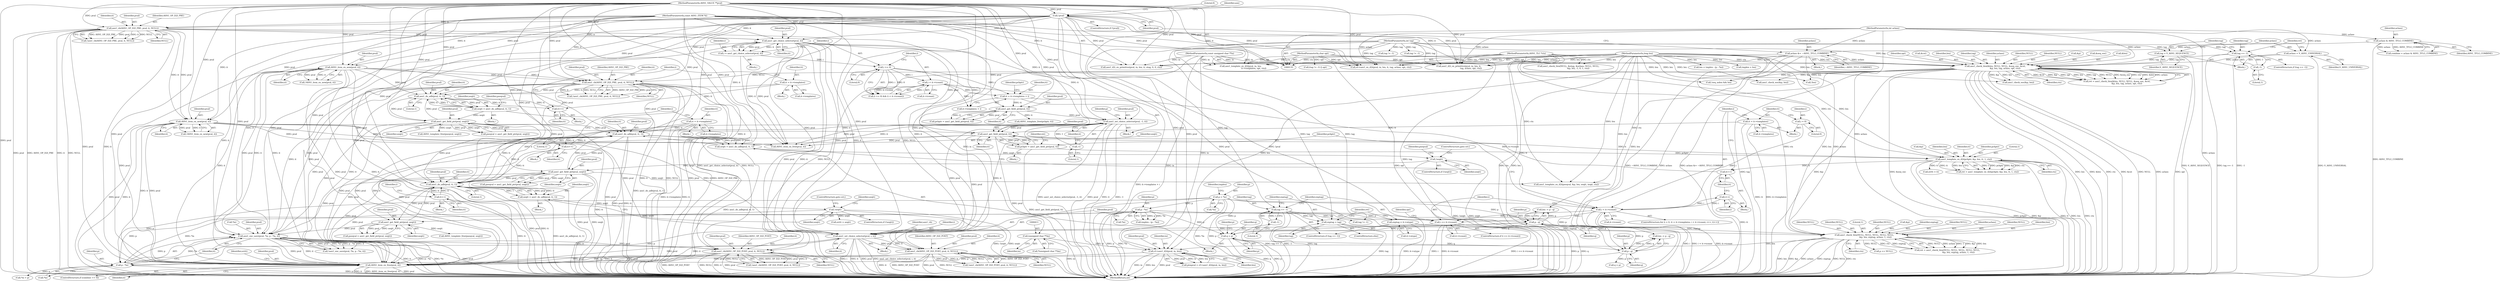 digraph "0_openssl_cc598f321fbac9c04da5766243ed55d55948637d@API" {
"1001019" [label="(Call,ASN1_item_ex_free(pval, it))"];
"1000441" [label="(Call,cf->asn1_d2i(pval, in, len))"];
"1000196" [label="(Call,!pval)"];
"1000136" [label="(MethodParameterIn,ASN1_VALUE **pval)"];
"1000410" [label="(Call,(unsigned char **)in)"];
"1000137" [label="(MethodParameterIn,const unsigned char **in)"];
"1000372" [label="(Call,asn1_check_tlen(NULL, NULL, NULL, NULL, NULL,\n                                  &p, len, exptag, aclass, 1, ctx))"];
"1000138" [label="(MethodParameterIn,long len)"];
"1000367" [label="(Call,exptag = tag)"];
"1000357" [label="(Call,tag == -1)"];
"1000140" [label="(MethodParameterIn,int tag)"];
"1000359" [label="(Call,-1)"];
"1000361" [label="(Call,exptag = it->utype)"];
"1000192" [label="(Call,aclass &= ~ASN1_TFLG_COMBINE)"];
"1000189" [label="(Call,aclass & ASN1_TFLG_COMBINE)"];
"1000141" [label="(MethodParameterIn,int aclass)"];
"1000143" [label="(MethodParameterIn,ASN1_TLC *ctx)"];
"1000508" [label="(Call,asn1_set_choice_selector(pval, -1, it))"];
"1000502" [label="(Call,asn1_get_field_ptr(pval, tt))"];
"1000479" [label="(Call,asn1_get_choice_selector(pval, it))"];
"1000467" [label="(Call,asn1_cb(ASN1_OP_D2I_PRE, pval, it, NULL))"];
"1000139" [label="(MethodParameterIn,const ASN1_ITEM *it)"];
"1000493" [label="(Call,tt = it->templates + i)"];
"1000487" [label="(Call,i < it->tcount)"];
"1000484" [label="(Call,i >= 0)"];
"1000477" [label="(Call,i = asn1_get_choice_selector(pval, it))"];
"1000510" [label="(Call,-1)"];
"1000991" [label="(Call,asn1_cb(ASN1_OP_D2I_POST, pval, it, NULL))"];
"1000977" [label="(Call,asn1_enc_save(pval, *in, p - *in, it))"];
"1000716" [label="(Call,ASN1_item_ex_new(pval, it))"];
"1000813" [label="(Call,asn1_get_field_ptr(pval, seqtt))"];
"1000803" [label="(Call,asn1_do_adb(pval, tt, 1))"];
"1000728" [label="(Call,asn1_cb(ASN1_OP_D2I_PRE, pval, it, NULL))"];
"1000645" [label="(Call,asn1_check_tlen(&len, NULL, NULL, &seq_eoc, &cst,\n                              &p, len, tag, aclass, opt, ctx))"];
"1000637" [label="(Call,tag = V_ASN1_SEQUENCE)"];
"1000632" [label="(Call,tag == -1)"];
"1000634" [label="(Call,-1)"];
"1000640" [label="(Call,aclass = V_ASN1_UNIVERSAL)"];
"1000142" [label="(MethodParameterIn,char opt)"];
"1000772" [label="(Call,asn1_get_field_ptr(pval, seqtt))"];
"1000766" [label="(Call,asn1_do_adb(pval, tt, 1))"];
"1000752" [label="(Call,tt++)"];
"1000739" [label="(Call,tt = it->templates)"];
"1000764" [label="(Call,seqtt = asn1_do_adb(pval, tt, 1))"];
"1000783" [label="(Call,tt = it->templates)"];
"1000796" [label="(Call,tt++)"];
"1000808" [label="(Call,!seqtt)"];
"1000801" [label="(Call,seqtt = asn1_do_adb(pval, tt, 1))"];
"1000960" [label="(Call,asn1_get_field_ptr(pval, seqtt))"];
"1000942" [label="(Call,asn1_do_adb(pval, tt, 1))"];
"1000934" [label="(Call,tt++)"];
"1000947" [label="(Call,!seqtt)"];
"1000940" [label="(Call,seqtt = asn1_do_adb(pval, tt, 1))"];
"1000981" [label="(Call,p - *in)"];
"1000624" [label="(Call,p = *in)"];
"1000691" [label="(Call,p - *in)"];
"1000901" [label="(Call,p - q)"];
"1000820" [label="(Call,q = p)"];
"1000839" [label="(Call,p - q)"];
"1000602" [label="(Call,asn1_set_choice_selector(pval, i, it))"];
"1000516" [label="(Call,ASN1_item_ex_new(pval, it))"];
"1000551" [label="(Call,asn1_get_field_ptr(pval, tt))"];
"1000533" [label="(Call,tt = it->templates)"];
"1000546" [label="(Call,tt++)"];
"1000556" [label="(Call,asn1_template_ex_d2i(pchptr, &p, len, tt, 1, ctx))"];
"1000549" [label="(Call,pchptr = asn1_get_field_ptr(pval, tt))"];
"1000583" [label="(Call,i == it->tcount)"];
"1000538" [label="(Call,i < it->tcount)"];
"1000530" [label="(Call,i = 0)"];
"1000544" [label="(Call,i++)"];
"1000610" [label="(Call,asn1_cb(ASN1_OP_D2I_POST, pval, it, NULL))"];
"1000441" [label="(Call,cf->asn1_d2i(pval, in, len))"];
"1000584" [label="(Identifier,i)"];
"1000530" [label="(Call,i = 0)"];
"1000773" [label="(Identifier,pval)"];
"1000487" [label="(Call,i < it->tcount)"];
"1000660" [label="(Identifier,ctx)"];
"1000718" [label="(Identifier,it)"];
"1000481" [label="(Identifier,it)"];
"1000941" [label="(Identifier,seqtt)"];
"1000484" [label="(Call,i >= 0)"];
"1000243" [label="(Call,asn1_d2i_ex_primitive(pval, in, len, it,\n                                     tag, aclass, opt, ctx))"];
"1000585" [label="(Call,it->tcount)"];
"1000631" [label="(ControlStructure,if (tag == -1))"];
"1000202" [label="(Identifier,aux)"];
"1000466" [label="(Call,!asn1_cb(ASN1_OP_D2I_PRE, pval, it, NULL))"];
"1000538" [label="(Call,i < it->tcount)"];
"1000609" [label="(Call,!asn1_cb(ASN1_OP_D2I_POST, pval, it, NULL))"];
"1000646" [label="(Call,&len)"];
"1000976" [label="(Call,!asn1_enc_save(pval, *in, p - *in, it))"];
"1000608" [label="(Identifier,asn1_cb)"];
"1000943" [label="(Identifier,pval)"];
"1000837" [label="(Call,len -= p - q)"];
"1000418" [label="(Call,p == NULL)"];
"1000333" [label="(Call,ef->asn1_ex_d2i(pval, in, len, it, tag, aclass, opt, ctx))"];
"1000358" [label="(Identifier,tag)"];
"1000556" [label="(Call,asn1_template_ex_d2i(pchptr, &p, len, tt, 1, ctx))"];
"1000402" [label="(Call,tag != -1)"];
"1000729" [label="(Identifier,ASN1_OP_D2I_PRE)"];
"1000749" [label="(Block,)"];
"1000533" [label="(Call,tt = it->templates)"];
"1000739" [label="(Call,tt = it->templates)"];
"1000611" [label="(Identifier,ASN1_OP_D2I_POST)"];
"1000979" [label="(Call,*in)"];
"1000371" [label="(Identifier,ret)"];
"1000934" [label="(Call,tt++)"];
"1000814" [label="(Identifier,pval)"];
"1000645" [label="(Call,asn1_check_tlen(&len, NULL, NULL, &seq_eoc, &cst,\n                              &p, len, tag, aclass, opt, ctx))"];
"1000469" [label="(Identifier,pval)"];
"1000378" [label="(Call,&p)"];
"1000797" [label="(Identifier,tt)"];
"1000582" [label="(ControlStructure,if (i == it->tcount))"];
"1000575" [label="(Call,errtt = tt)"];
"1000485" [label="(Identifier,i)"];
"1000992" [label="(Identifier,ASN1_OP_D2I_POST)"];
"1000612" [label="(Identifier,pval)"];
"1000659" [label="(Identifier,opt)"];
"1000444" [label="(Identifier,len)"];
"1000551" [label="(Call,asn1_get_field_ptr(pval, tt))"];
"1000138" [label="(MethodParameterIn,long len)"];
"1000493" [label="(Call,tt = it->templates + i)"];
"1001023" [label="(Identifier,errtt)"];
"1000361" [label="(Call,exptag = it->utype)"];
"1000483" [label="(Call,(i >= 0) && (i < it->tcount))"];
"1000501" [label="(Identifier,pchptr)"];
"1000652" [label="(Call,&cst)"];
"1000656" [label="(Identifier,len)"];
"1000489" [label="(Call,it->tcount)"];
"1000948" [label="(Identifier,seqtt)"];
"1000820" [label="(Call,q = p)"];
"1000657" [label="(Identifier,tag)"];
"1000195" [label="(ControlStructure,if (!pval))"];
"1000766" [label="(Call,asn1_do_adb(pval, tt, 1))"];
"1000643" [label="(Call,ret = asn1_check_tlen(&len, NULL, NULL, &seq_eoc, &cst,\n                              &p, len, tag, aclass, opt, ctx))"];
"1000761" [label="(Block,)"];
"1000635" [label="(Literal,1)"];
"1000553" [label="(Identifier,tt)"];
"1000590" [label="(Identifier,opt)"];
"1000614" [label="(Identifier,NULL)"];
"1000982" [label="(Identifier,p)"];
"1000357" [label="(Call,tag == -1)"];
"1000732" [label="(Identifier,NULL)"];
"1000604" [label="(Identifier,i)"];
"1000193" [label="(Identifier,aclass)"];
"1000633" [label="(Identifier,tag)"];
"1000529" [label="(Block,)"];
"1000500" [label="(Call,pchptr = asn1_get_field_ptr(pval, tt))"];
"1000369" [label="(Identifier,tag)"];
"1000142" [label="(MethodParameterIn,char opt)"];
"1000803" [label="(Call,asn1_do_adb(pval, tt, 1))"];
"1000796" [label="(Call,tt++)"];
"1000902" [label="(Identifier,p)"];
"1000534" [label="(Identifier,tt)"];
"1000793" [label="(Block,)"];
"1000691" [label="(Call,p - *in)"];
"1000801" [label="(Call,seqtt = asn1_do_adb(pval, tt, 1))"];
"1000658" [label="(Identifier,aclass)"];
"1001019" [label="(Call,ASN1_item_ex_free(pval, it))"];
"1000731" [label="(Identifier,it)"];
"1000784" [label="(Identifier,tt)"];
"1000317" [label="(Call,asn1_d2i_ex_primitive(pval, in, len, it, otag, 0, 0, ctx))"];
"1000983" [label="(Call,*in)"];
"1000381" [label="(Identifier,exptag)"];
"1000374" [label="(Identifier,NULL)"];
"1000813" [label="(Call,asn1_get_field_ptr(pval, seqtt))"];
"1000477" [label="(Call,i = asn1_get_choice_selector(pval, it))"];
"1000768" [label="(Identifier,tt)"];
"1000545" [label="(Identifier,i)"];
"1000368" [label="(Identifier,exptag)"];
"1000554" [label="(Call,ret = asn1_template_ex_d2i(pchptr, &p, len, tt, 1, ctx))"];
"1001015" [label="(ControlStructure,if (combine == 0))"];
"1000467" [label="(Call,asn1_cb(ASN1_OP_D2I_PRE, pval, it, NULL))"];
"1000518" [label="(Identifier,it)"];
"1000960" [label="(Call,asn1_get_field_ptr(pval, seqtt))"];
"1000981" [label="(Call,p - *in)"];
"1000366" [label="(ControlStructure,else)"];
"1000515" [label="(Call,!ASN1_item_ex_new(pval, it))"];
"1000544" [label="(Call,i++)"];
"1000637" [label="(Call,tag = V_ASN1_SEQUENCE)"];
"1000949" [label="(ControlStructure,goto err;)"];
"1000480" [label="(Identifier,pval)"];
"1000947" [label="(Call,!seqtt)"];
"1000728" [label="(Call,asn1_cb(ASN1_OP_D2I_PRE, pval, it, NULL))"];
"1000689" [label="(Call,tmplen - (p - *in))"];
"1000807" [label="(ControlStructure,if (!seqtt))"];
"1000641" [label="(Identifier,aclass)"];
"1000471" [label="(Identifier,NULL)"];
"1000961" [label="(Identifier,pval)"];
"1000528" [label="(ControlStructure,for (i = 0, tt = it->templates; i < it->tcount; i++, tt++))"];
"1000382" [label="(Identifier,aclass)"];
"1000370" [label="(Call,ret = asn1_check_tlen(NULL, NULL, NULL, NULL, NULL,\n                                  &p, len, exptag, aclass, 1, ctx))"];
"1000486" [label="(Literal,0)"];
"1000808" [label="(Call,!seqtt)"];
"1000136" [label="(MethodParameterIn,ASN1_VALUE **pval)"];
"1000995" [label="(Identifier,NULL)"];
"1000839" [label="(Call,p - q)"];
"1000376" [label="(Identifier,NULL)"];
"1000549" [label="(Call,pchptr = asn1_get_field_ptr(pval, tt))"];
"1000547" [label="(Identifier,tt)"];
"1000963" [label="(Call,ASN1_template_free(pseqval, seqtt))"];
"1001034" [label="(MethodReturn,int)"];
"1000717" [label="(Identifier,pval)"];
"1000626" [label="(Call,*in)"];
"1000715" [label="(Call,!ASN1_item_ex_new(pval, it))"];
"1000727" [label="(Call,!asn1_cb(ASN1_OP_D2I_PRE, pval, it, NULL))"];
"1000812" [label="(Identifier,pseqval)"];
"1000991" [label="(Call,asn1_cb(ASN1_OP_D2I_POST, pval, it, NULL))"];
"1000942" [label="(Call,asn1_do_adb(pval, tt, 1))"];
"1000197" [label="(Identifier,pval)"];
"1000476" [label="(Block,)"];
"1000770" [label="(Call,pseqval = asn1_get_field_ptr(pval, seqtt))"];
"1000649" [label="(Identifier,NULL)"];
"1000194" [label="(Identifier,~ASN1_TFLG_COMBINE)"];
"1000439" [label="(Call,ptmpval = cf->asn1_d2i(pval, in, len))"];
"1000899" [label="(Call,len -= p - q)"];
"1000774" [label="(Identifier,seqtt)"];
"1000367" [label="(Call,exptag = tag)"];
"1000642" [label="(Identifier,V_ASN1_UNIVERSAL)"];
"1000826" [label="(Identifier,p)"];
"1000962" [label="(Identifier,seqtt)"];
"1000687" [label="(Call,len = tmplen - (p - *in))"];
"1000512" [label="(Identifier,it)"];
"1000978" [label="(Identifier,pval)"];
"1000918" [label="(Call,!seq_nolen && len)"];
"1000494" [label="(Identifier,tt)"];
"1000741" [label="(Call,it->templates)"];
"1000953" [label="(Identifier,seqtt)"];
"1000552" [label="(Identifier,pval)"];
"1000985" [label="(Identifier,it)"];
"1000468" [label="(Identifier,ASN1_OP_D2I_PRE)"];
"1000946" [label="(ControlStructure,if (!seqtt))"];
"1000648" [label="(Identifier,NULL)"];
"1000968" [label="(Call,errtt = seqtt)"];
"1000944" [label="(Identifier,tt)"];
"1000412" [label="(Identifier,in)"];
"1000815" [label="(Identifier,seqtt)"];
"1000692" [label="(Identifier,p)"];
"1000558" [label="(Call,&p)"];
"1000805" [label="(Identifier,tt)"];
"1000639" [label="(Identifier,V_ASN1_SEQUENCE)"];
"1000935" [label="(Identifier,tt)"];
"1000629" [label="(Identifier,tmplen)"];
"1000824" [label="(Call,asn1_check_eoc(&p, len))"];
"1000363" [label="(Call,it->utype)"];
"1000504" [label="(Identifier,tt)"];
"1000605" [label="(Identifier,it)"];
"1000550" [label="(Identifier,pchptr)"];
"1000938" [label="(Block,)"];
"1000540" [label="(Call,it->tcount)"];
"1000144" [label="(Block,)"];
"1000380" [label="(Identifier,len)"];
"1000189" [label="(Call,aclass & ASN1_TFLG_COMBINE)"];
"1000809" [label="(Identifier,seqtt)"];
"1000804" [label="(Identifier,pval)"];
"1000735" [label="(Block,)"];
"1000260" [label="(Call,asn1_check_tlen(NULL, &otag, &oclass, NULL, NULL,\n                              &p, len, -1, 0, 1, ctx))"];
"1000446" [label="(Call,tag != -1)"];
"1000525" [label="(Identifier,p)"];
"1000141" [label="(MethodParameterIn,int aclass)"];
"1000503" [label="(Identifier,pval)"];
"1001020" [label="(Identifier,pval)"];
"1000638" [label="(Identifier,tag)"];
"1000802" [label="(Identifier,seqtt)"];
"1000517" [label="(Identifier,pval)"];
"1000384" [label="(Identifier,ctx)"];
"1000470" [label="(Identifier,it)"];
"1000539" [label="(Identifier,i)"];
"1000222" [label="(Call,tag != -1)"];
"1000772" [label="(Call,asn1_get_field_ptr(pval, seqtt))"];
"1000373" [label="(Identifier,NULL)"];
"1000937" [label="(Identifier,i)"];
"1000753" [label="(Identifier,tt)"];
"1000841" [label="(Identifier,q)"];
"1000740" [label="(Identifier,tt)"];
"1000560" [label="(Identifier,len)"];
"1000187" [label="(Call,combine = aclass & ASN1_TFLG_COMBINE)"];
"1000191" [label="(Identifier,ASN1_TFLG_COMBINE)"];
"1000190" [label="(Identifier,aclass)"];
"1000372" [label="(Call,asn1_check_tlen(NULL, NULL, NULL, NULL, NULL,\n                                  &p, len, exptag, aclass, 1, ctx))"];
"1000592" [label="(Call,ASN1_item_ex_free(pval, it))"];
"1000817" [label="(Call,!len)"];
"1000628" [label="(Call,tmplen = len)"];
"1000492" [label="(Block,)"];
"1000822" [label="(Identifier,p)"];
"1000977" [label="(Call,asn1_enc_save(pval, *in, p - *in, it))"];
"1000610" [label="(Call,asn1_cb(ASN1_OP_D2I_POST, pval, it, NULL))"];
"1000654" [label="(Call,&p)"];
"1000377" [label="(Identifier,NULL)"];
"1000650" [label="(Call,&seq_eoc)"];
"1000765" [label="(Identifier,seqtt)"];
"1000535" [label="(Call,it->templates)"];
"1000360" [label="(Literal,1)"];
"1000644" [label="(Identifier,ret)"];
"1000137" [label="(MethodParameterIn,const unsigned char **in)"];
"1000561" [label="(Identifier,tt)"];
"1000409" [label="(Call,*(unsigned char **)in)"];
"1000140" [label="(MethodParameterIn,int tag)"];
"1000624" [label="(Call,p = *in)"];
"1000221" [label="(Call,(tag != -1) || opt)"];
"1000557" [label="(Identifier,pchptr)"];
"1000840" [label="(Identifier,p)"];
"1001021" [label="(Identifier,it)"];
"1000502" [label="(Call,asn1_get_field_ptr(pval, tt))"];
"1000362" [label="(Identifier,exptag)"];
"1000505" [label="(Call,ASN1_template_free(pchptr, tt))"];
"1000443" [label="(Identifier,in)"];
"1000994" [label="(Identifier,it)"];
"1000199" [label="(Literal,0)"];
"1000745" [label="(Identifier,i)"];
"1000821" [label="(Identifier,q)"];
"1000603" [label="(Identifier,pval)"];
"1000543" [label="(Block,)"];
"1000872" [label="(Call,asn1_template_ex_d2i(pseqval, &p, len, seqtt, isopt, ctx))"];
"1000213" [label="(Block,)"];
"1000139" [label="(MethodParameterIn,const ASN1_ITEM *it)"];
"1000359" [label="(Call,-1)"];
"1000478" [label="(Identifier,i)"];
"1000764" [label="(Call,seqtt = asn1_do_adb(pval, tt, 1))"];
"1000945" [label="(Literal,1)"];
"1000933" [label="(Block,)"];
"1000562" [label="(Literal,1)"];
"1000510" [label="(Call,-1)"];
"1000693" [label="(Call,*in)"];
"1000495" [label="(Call,it->templates + i)"];
"1000516" [label="(Call,ASN1_item_ex_new(pval, it))"];
"1000789" [label="(Identifier,i)"];
"1000636" [label="(Block,)"];
"1000634" [label="(Call,-1)"];
"1000509" [label="(Identifier,pval)"];
"1000563" [label="(Identifier,ctx)"];
"1000531" [label="(Identifier,i)"];
"1000532" [label="(Literal,0)"];
"1000767" [label="(Identifier,pval)"];
"1000546" [label="(Call,tt++)"];
"1000479" [label="(Call,asn1_get_choice_selector(pval, it))"];
"1000811" [label="(Call,pseqval = asn1_get_field_ptr(pval, seqtt))"];
"1000845" [label="(Call,q = p)"];
"1000613" [label="(Identifier,it)"];
"1000356" [label="(ControlStructure,if (tag == -1))"];
"1000730" [label="(Identifier,pval)"];
"1000488" [label="(Identifier,i)"];
"1000769" [label="(Literal,1)"];
"1000511" [label="(Literal,1)"];
"1000810" [label="(ControlStructure,goto err;)"];
"1000143" [label="(MethodParameterIn,ASN1_TLC *ctx)"];
"1000940" [label="(Call,seqtt = asn1_do_adb(pval, tt, 1))"];
"1000798" [label="(Block,)"];
"1000548" [label="(Block,)"];
"1000583" [label="(Call,i == it->tcount)"];
"1000602" [label="(Call,asn1_set_choice_selector(pval, i, it))"];
"1000785" [label="(Call,it->templates)"];
"1000806" [label="(Literal,1)"];
"1000442" [label="(Identifier,pval)"];
"1000771" [label="(Identifier,pseqval)"];
"1000410" [label="(Call,(unsigned char **)in)"];
"1000775" [label="(Call,ASN1_template_free(pseqval, seqtt))"];
"1000779" [label="(Block,)"];
"1000233" [label="(Call,asn1_template_ex_d2i(pval, in, len,\n                                        it->templates, opt, ctx))"];
"1000908" [label="(Call,asn1_check_eoc(&p, len))"];
"1000632" [label="(Call,tag == -1)"];
"1000555" [label="(Identifier,ret)"];
"1000383" [label="(Literal,1)"];
"1000993" [label="(Identifier,pval)"];
"1000192" [label="(Call,aclass &= ~ASN1_TFLG_COMBINE)"];
"1000196" [label="(Call,!pval)"];
"1000997" [label="(Call,*in = p)"];
"1000990" [label="(Call,!asn1_cb(ASN1_OP_D2I_POST, pval, it, NULL))"];
"1000783" [label="(Call,tt = it->templates)"];
"1000375" [label="(Identifier,NULL)"];
"1000903" [label="(Identifier,q)"];
"1000640" [label="(Call,aclass = V_ASN1_UNIVERSAL)"];
"1000958" [label="(Call,pseqval = asn1_get_field_ptr(pval, seqtt))"];
"1000625" [label="(Identifier,p)"];
"1000901" [label="(Call,p - q)"];
"1000508" [label="(Call,asn1_set_choice_selector(pval, -1, it))"];
"1000752" [label="(Call,tt++)"];
"1000716" [label="(Call,ASN1_item_ex_new(pval, it))"];
"1001019" -> "1001015"  [label="AST: "];
"1001019" -> "1001021"  [label="CFG: "];
"1001020" -> "1001019"  [label="AST: "];
"1001021" -> "1001019"  [label="AST: "];
"1001023" -> "1001019"  [label="CFG: "];
"1001019" -> "1001034"  [label="DDG: it"];
"1001019" -> "1001034"  [label="DDG: ASN1_item_ex_free(pval, it)"];
"1001019" -> "1001034"  [label="DDG: pval"];
"1000441" -> "1001019"  [label="DDG: pval"];
"1000508" -> "1001019"  [label="DDG: pval"];
"1000508" -> "1001019"  [label="DDG: it"];
"1000991" -> "1001019"  [label="DDG: pval"];
"1000991" -> "1001019"  [label="DDG: it"];
"1000716" -> "1001019"  [label="DDG: pval"];
"1000716" -> "1001019"  [label="DDG: it"];
"1000813" -> "1001019"  [label="DDG: pval"];
"1000942" -> "1001019"  [label="DDG: pval"];
"1000467" -> "1001019"  [label="DDG: pval"];
"1000467" -> "1001019"  [label="DDG: it"];
"1000479" -> "1001019"  [label="DDG: pval"];
"1000479" -> "1001019"  [label="DDG: it"];
"1000196" -> "1001019"  [label="DDG: pval"];
"1000803" -> "1001019"  [label="DDG: pval"];
"1000602" -> "1001019"  [label="DDG: pval"];
"1000602" -> "1001019"  [label="DDG: it"];
"1000551" -> "1001019"  [label="DDG: pval"];
"1000610" -> "1001019"  [label="DDG: pval"];
"1000610" -> "1001019"  [label="DDG: it"];
"1000728" -> "1001019"  [label="DDG: pval"];
"1000728" -> "1001019"  [label="DDG: it"];
"1000772" -> "1001019"  [label="DDG: pval"];
"1000977" -> "1001019"  [label="DDG: pval"];
"1000977" -> "1001019"  [label="DDG: it"];
"1000516" -> "1001019"  [label="DDG: pval"];
"1000516" -> "1001019"  [label="DDG: it"];
"1000136" -> "1001019"  [label="DDG: pval"];
"1000139" -> "1001019"  [label="DDG: it"];
"1000441" -> "1000439"  [label="AST: "];
"1000441" -> "1000444"  [label="CFG: "];
"1000442" -> "1000441"  [label="AST: "];
"1000443" -> "1000441"  [label="AST: "];
"1000444" -> "1000441"  [label="AST: "];
"1000439" -> "1000441"  [label="CFG: "];
"1000441" -> "1001034"  [label="DDG: pval"];
"1000441" -> "1001034"  [label="DDG: in"];
"1000441" -> "1001034"  [label="DDG: len"];
"1000441" -> "1000439"  [label="DDG: pval"];
"1000441" -> "1000439"  [label="DDG: in"];
"1000441" -> "1000439"  [label="DDG: len"];
"1000196" -> "1000441"  [label="DDG: pval"];
"1000136" -> "1000441"  [label="DDG: pval"];
"1000410" -> "1000441"  [label="DDG: in"];
"1000137" -> "1000441"  [label="DDG: in"];
"1000372" -> "1000441"  [label="DDG: len"];
"1000138" -> "1000441"  [label="DDG: len"];
"1000196" -> "1000195"  [label="AST: "];
"1000196" -> "1000197"  [label="CFG: "];
"1000197" -> "1000196"  [label="AST: "];
"1000199" -> "1000196"  [label="CFG: "];
"1000202" -> "1000196"  [label="CFG: "];
"1000196" -> "1001034"  [label="DDG: pval"];
"1000196" -> "1001034"  [label="DDG: !pval"];
"1000136" -> "1000196"  [label="DDG: pval"];
"1000196" -> "1000233"  [label="DDG: pval"];
"1000196" -> "1000243"  [label="DDG: pval"];
"1000196" -> "1000317"  [label="DDG: pval"];
"1000196" -> "1000333"  [label="DDG: pval"];
"1000196" -> "1000467"  [label="DDG: pval"];
"1000196" -> "1000479"  [label="DDG: pval"];
"1000196" -> "1000516"  [label="DDG: pval"];
"1000196" -> "1000716"  [label="DDG: pval"];
"1000196" -> "1000728"  [label="DDG: pval"];
"1000196" -> "1000766"  [label="DDG: pval"];
"1000196" -> "1000803"  [label="DDG: pval"];
"1000196" -> "1000942"  [label="DDG: pval"];
"1000196" -> "1000977"  [label="DDG: pval"];
"1000136" -> "1000135"  [label="AST: "];
"1000136" -> "1001034"  [label="DDG: pval"];
"1000136" -> "1000233"  [label="DDG: pval"];
"1000136" -> "1000243"  [label="DDG: pval"];
"1000136" -> "1000317"  [label="DDG: pval"];
"1000136" -> "1000333"  [label="DDG: pval"];
"1000136" -> "1000467"  [label="DDG: pval"];
"1000136" -> "1000479"  [label="DDG: pval"];
"1000136" -> "1000502"  [label="DDG: pval"];
"1000136" -> "1000508"  [label="DDG: pval"];
"1000136" -> "1000516"  [label="DDG: pval"];
"1000136" -> "1000551"  [label="DDG: pval"];
"1000136" -> "1000592"  [label="DDG: pval"];
"1000136" -> "1000602"  [label="DDG: pval"];
"1000136" -> "1000610"  [label="DDG: pval"];
"1000136" -> "1000716"  [label="DDG: pval"];
"1000136" -> "1000728"  [label="DDG: pval"];
"1000136" -> "1000766"  [label="DDG: pval"];
"1000136" -> "1000772"  [label="DDG: pval"];
"1000136" -> "1000803"  [label="DDG: pval"];
"1000136" -> "1000813"  [label="DDG: pval"];
"1000136" -> "1000942"  [label="DDG: pval"];
"1000136" -> "1000960"  [label="DDG: pval"];
"1000136" -> "1000977"  [label="DDG: pval"];
"1000136" -> "1000991"  [label="DDG: pval"];
"1000410" -> "1000409"  [label="AST: "];
"1000410" -> "1000412"  [label="CFG: "];
"1000411" -> "1000410"  [label="AST: "];
"1000412" -> "1000410"  [label="AST: "];
"1000409" -> "1000410"  [label="CFG: "];
"1000410" -> "1001034"  [label="DDG: in"];
"1000137" -> "1000410"  [label="DDG: in"];
"1000137" -> "1000135"  [label="AST: "];
"1000137" -> "1001034"  [label="DDG: in"];
"1000137" -> "1000233"  [label="DDG: in"];
"1000137" -> "1000243"  [label="DDG: in"];
"1000137" -> "1000317"  [label="DDG: in"];
"1000137" -> "1000333"  [label="DDG: in"];
"1000372" -> "1000370"  [label="AST: "];
"1000372" -> "1000384"  [label="CFG: "];
"1000373" -> "1000372"  [label="AST: "];
"1000374" -> "1000372"  [label="AST: "];
"1000375" -> "1000372"  [label="AST: "];
"1000376" -> "1000372"  [label="AST: "];
"1000377" -> "1000372"  [label="AST: "];
"1000378" -> "1000372"  [label="AST: "];
"1000380" -> "1000372"  [label="AST: "];
"1000381" -> "1000372"  [label="AST: "];
"1000382" -> "1000372"  [label="AST: "];
"1000383" -> "1000372"  [label="AST: "];
"1000384" -> "1000372"  [label="AST: "];
"1000370" -> "1000372"  [label="CFG: "];
"1000372" -> "1001034"  [label="DDG: NULL"];
"1000372" -> "1001034"  [label="DDG: ctx"];
"1000372" -> "1001034"  [label="DDG: len"];
"1000372" -> "1001034"  [label="DDG: &p"];
"1000372" -> "1001034"  [label="DDG: aclass"];
"1000372" -> "1001034"  [label="DDG: exptag"];
"1000372" -> "1000370"  [label="DDG: NULL"];
"1000372" -> "1000370"  [label="DDG: aclass"];
"1000372" -> "1000370"  [label="DDG: 1"];
"1000372" -> "1000370"  [label="DDG: &p"];
"1000372" -> "1000370"  [label="DDG: len"];
"1000372" -> "1000370"  [label="DDG: ctx"];
"1000372" -> "1000370"  [label="DDG: exptag"];
"1000138" -> "1000372"  [label="DDG: len"];
"1000367" -> "1000372"  [label="DDG: exptag"];
"1000361" -> "1000372"  [label="DDG: exptag"];
"1000192" -> "1000372"  [label="DDG: aclass"];
"1000141" -> "1000372"  [label="DDG: aclass"];
"1000143" -> "1000372"  [label="DDG: ctx"];
"1000372" -> "1000418"  [label="DDG: NULL"];
"1000138" -> "1000135"  [label="AST: "];
"1000138" -> "1001034"  [label="DDG: len"];
"1000138" -> "1000233"  [label="DDG: len"];
"1000138" -> "1000243"  [label="DDG: len"];
"1000138" -> "1000260"  [label="DDG: len"];
"1000138" -> "1000317"  [label="DDG: len"];
"1000138" -> "1000333"  [label="DDG: len"];
"1000138" -> "1000556"  [label="DDG: len"];
"1000138" -> "1000628"  [label="DDG: len"];
"1000138" -> "1000645"  [label="DDG: len"];
"1000138" -> "1000687"  [label="DDG: len"];
"1000138" -> "1000817"  [label="DDG: len"];
"1000138" -> "1000824"  [label="DDG: len"];
"1000138" -> "1000837"  [label="DDG: len"];
"1000138" -> "1000872"  [label="DDG: len"];
"1000138" -> "1000899"  [label="DDG: len"];
"1000138" -> "1000908"  [label="DDG: len"];
"1000138" -> "1000918"  [label="DDG: len"];
"1000367" -> "1000366"  [label="AST: "];
"1000367" -> "1000369"  [label="CFG: "];
"1000368" -> "1000367"  [label="AST: "];
"1000369" -> "1000367"  [label="AST: "];
"1000371" -> "1000367"  [label="CFG: "];
"1000367" -> "1001034"  [label="DDG: tag"];
"1000357" -> "1000367"  [label="DDG: tag"];
"1000140" -> "1000367"  [label="DDG: tag"];
"1000357" -> "1000356"  [label="AST: "];
"1000357" -> "1000359"  [label="CFG: "];
"1000358" -> "1000357"  [label="AST: "];
"1000359" -> "1000357"  [label="AST: "];
"1000362" -> "1000357"  [label="CFG: "];
"1000368" -> "1000357"  [label="CFG: "];
"1000357" -> "1001034"  [label="DDG: tag == -1"];
"1000357" -> "1001034"  [label="DDG: tag"];
"1000357" -> "1001034"  [label="DDG: -1"];
"1000140" -> "1000357"  [label="DDG: tag"];
"1000359" -> "1000357"  [label="DDG: 1"];
"1000357" -> "1000402"  [label="DDG: tag"];
"1000140" -> "1000135"  [label="AST: "];
"1000140" -> "1001034"  [label="DDG: tag"];
"1000140" -> "1000222"  [label="DDG: tag"];
"1000140" -> "1000243"  [label="DDG: tag"];
"1000140" -> "1000333"  [label="DDG: tag"];
"1000140" -> "1000402"  [label="DDG: tag"];
"1000140" -> "1000446"  [label="DDG: tag"];
"1000140" -> "1000632"  [label="DDG: tag"];
"1000140" -> "1000637"  [label="DDG: tag"];
"1000140" -> "1000645"  [label="DDG: tag"];
"1000359" -> "1000360"  [label="CFG: "];
"1000360" -> "1000359"  [label="AST: "];
"1000361" -> "1000356"  [label="AST: "];
"1000361" -> "1000363"  [label="CFG: "];
"1000362" -> "1000361"  [label="AST: "];
"1000363" -> "1000361"  [label="AST: "];
"1000371" -> "1000361"  [label="CFG: "];
"1000361" -> "1001034"  [label="DDG: it->utype"];
"1000192" -> "1000144"  [label="AST: "];
"1000192" -> "1000194"  [label="CFG: "];
"1000193" -> "1000192"  [label="AST: "];
"1000194" -> "1000192"  [label="AST: "];
"1000197" -> "1000192"  [label="CFG: "];
"1000192" -> "1001034"  [label="DDG: ~ASN1_TFLG_COMBINE"];
"1000192" -> "1001034"  [label="DDG: aclass"];
"1000192" -> "1001034"  [label="DDG: aclass &= ~ASN1_TFLG_COMBINE"];
"1000189" -> "1000192"  [label="DDG: aclass"];
"1000141" -> "1000192"  [label="DDG: aclass"];
"1000192" -> "1000243"  [label="DDG: aclass"];
"1000192" -> "1000333"  [label="DDG: aclass"];
"1000192" -> "1000645"  [label="DDG: aclass"];
"1000189" -> "1000187"  [label="AST: "];
"1000189" -> "1000191"  [label="CFG: "];
"1000190" -> "1000189"  [label="AST: "];
"1000191" -> "1000189"  [label="AST: "];
"1000187" -> "1000189"  [label="CFG: "];
"1000189" -> "1001034"  [label="DDG: ASN1_TFLG_COMBINE"];
"1000189" -> "1000187"  [label="DDG: aclass"];
"1000189" -> "1000187"  [label="DDG: ASN1_TFLG_COMBINE"];
"1000141" -> "1000189"  [label="DDG: aclass"];
"1000141" -> "1000135"  [label="AST: "];
"1000141" -> "1001034"  [label="DDG: aclass"];
"1000141" -> "1000243"  [label="DDG: aclass"];
"1000141" -> "1000333"  [label="DDG: aclass"];
"1000141" -> "1000640"  [label="DDG: aclass"];
"1000141" -> "1000645"  [label="DDG: aclass"];
"1000143" -> "1000135"  [label="AST: "];
"1000143" -> "1001034"  [label="DDG: ctx"];
"1000143" -> "1000233"  [label="DDG: ctx"];
"1000143" -> "1000243"  [label="DDG: ctx"];
"1000143" -> "1000260"  [label="DDG: ctx"];
"1000143" -> "1000317"  [label="DDG: ctx"];
"1000143" -> "1000333"  [label="DDG: ctx"];
"1000143" -> "1000556"  [label="DDG: ctx"];
"1000143" -> "1000645"  [label="DDG: ctx"];
"1000143" -> "1000872"  [label="DDG: ctx"];
"1000508" -> "1000492"  [label="AST: "];
"1000508" -> "1000512"  [label="CFG: "];
"1000509" -> "1000508"  [label="AST: "];
"1000510" -> "1000508"  [label="AST: "];
"1000512" -> "1000508"  [label="AST: "];
"1000525" -> "1000508"  [label="CFG: "];
"1000508" -> "1001034"  [label="DDG: pval"];
"1000508" -> "1001034"  [label="DDG: it"];
"1000508" -> "1001034"  [label="DDG: -1"];
"1000508" -> "1001034"  [label="DDG: asn1_set_choice_selector(pval, -1, it)"];
"1000502" -> "1000508"  [label="DDG: pval"];
"1000510" -> "1000508"  [label="DDG: 1"];
"1000479" -> "1000508"  [label="DDG: it"];
"1000139" -> "1000508"  [label="DDG: it"];
"1000508" -> "1000551"  [label="DDG: pval"];
"1000508" -> "1000592"  [label="DDG: pval"];
"1000508" -> "1000592"  [label="DDG: it"];
"1000508" -> "1000602"  [label="DDG: pval"];
"1000508" -> "1000602"  [label="DDG: it"];
"1000502" -> "1000500"  [label="AST: "];
"1000502" -> "1000504"  [label="CFG: "];
"1000503" -> "1000502"  [label="AST: "];
"1000504" -> "1000502"  [label="AST: "];
"1000500" -> "1000502"  [label="CFG: "];
"1000502" -> "1000500"  [label="DDG: pval"];
"1000502" -> "1000500"  [label="DDG: tt"];
"1000479" -> "1000502"  [label="DDG: pval"];
"1000493" -> "1000502"  [label="DDG: tt"];
"1000502" -> "1000505"  [label="DDG: tt"];
"1000479" -> "1000477"  [label="AST: "];
"1000479" -> "1000481"  [label="CFG: "];
"1000480" -> "1000479"  [label="AST: "];
"1000481" -> "1000479"  [label="AST: "];
"1000477" -> "1000479"  [label="CFG: "];
"1000479" -> "1001034"  [label="DDG: pval"];
"1000479" -> "1001034"  [label="DDG: it"];
"1000479" -> "1000477"  [label="DDG: pval"];
"1000479" -> "1000477"  [label="DDG: it"];
"1000467" -> "1000479"  [label="DDG: pval"];
"1000467" -> "1000479"  [label="DDG: it"];
"1000139" -> "1000479"  [label="DDG: it"];
"1000479" -> "1000551"  [label="DDG: pval"];
"1000479" -> "1000592"  [label="DDG: pval"];
"1000479" -> "1000592"  [label="DDG: it"];
"1000479" -> "1000602"  [label="DDG: pval"];
"1000479" -> "1000602"  [label="DDG: it"];
"1000467" -> "1000466"  [label="AST: "];
"1000467" -> "1000471"  [label="CFG: "];
"1000468" -> "1000467"  [label="AST: "];
"1000469" -> "1000467"  [label="AST: "];
"1000470" -> "1000467"  [label="AST: "];
"1000471" -> "1000467"  [label="AST: "];
"1000466" -> "1000467"  [label="CFG: "];
"1000467" -> "1001034"  [label="DDG: ASN1_OP_D2I_PRE"];
"1000467" -> "1001034"  [label="DDG: pval"];
"1000467" -> "1001034"  [label="DDG: NULL"];
"1000467" -> "1001034"  [label="DDG: it"];
"1000467" -> "1000466"  [label="DDG: ASN1_OP_D2I_PRE"];
"1000467" -> "1000466"  [label="DDG: pval"];
"1000467" -> "1000466"  [label="DDG: it"];
"1000467" -> "1000466"  [label="DDG: NULL"];
"1000139" -> "1000467"  [label="DDG: it"];
"1000467" -> "1000516"  [label="DDG: pval"];
"1000467" -> "1000516"  [label="DDG: it"];
"1000467" -> "1000610"  [label="DDG: NULL"];
"1000139" -> "1000135"  [label="AST: "];
"1000139" -> "1001034"  [label="DDG: it"];
"1000139" -> "1000243"  [label="DDG: it"];
"1000139" -> "1000317"  [label="DDG: it"];
"1000139" -> "1000333"  [label="DDG: it"];
"1000139" -> "1000516"  [label="DDG: it"];
"1000139" -> "1000592"  [label="DDG: it"];
"1000139" -> "1000602"  [label="DDG: it"];
"1000139" -> "1000610"  [label="DDG: it"];
"1000139" -> "1000716"  [label="DDG: it"];
"1000139" -> "1000728"  [label="DDG: it"];
"1000139" -> "1000977"  [label="DDG: it"];
"1000139" -> "1000991"  [label="DDG: it"];
"1000493" -> "1000492"  [label="AST: "];
"1000493" -> "1000495"  [label="CFG: "];
"1000494" -> "1000493"  [label="AST: "];
"1000495" -> "1000493"  [label="AST: "];
"1000501" -> "1000493"  [label="CFG: "];
"1000493" -> "1001034"  [label="DDG: it->templates + i"];
"1000487" -> "1000493"  [label="DDG: i"];
"1000484" -> "1000493"  [label="DDG: i"];
"1000487" -> "1000483"  [label="AST: "];
"1000487" -> "1000489"  [label="CFG: "];
"1000488" -> "1000487"  [label="AST: "];
"1000489" -> "1000487"  [label="AST: "];
"1000483" -> "1000487"  [label="CFG: "];
"1000487" -> "1000483"  [label="DDG: i"];
"1000487" -> "1000483"  [label="DDG: it->tcount"];
"1000484" -> "1000487"  [label="DDG: i"];
"1000487" -> "1000495"  [label="DDG: i"];
"1000487" -> "1000538"  [label="DDG: it->tcount"];
"1000484" -> "1000483"  [label="AST: "];
"1000484" -> "1000486"  [label="CFG: "];
"1000485" -> "1000484"  [label="AST: "];
"1000486" -> "1000484"  [label="AST: "];
"1000488" -> "1000484"  [label="CFG: "];
"1000483" -> "1000484"  [label="CFG: "];
"1000484" -> "1000483"  [label="DDG: i"];
"1000484" -> "1000483"  [label="DDG: 0"];
"1000477" -> "1000484"  [label="DDG: i"];
"1000484" -> "1000495"  [label="DDG: i"];
"1000477" -> "1000476"  [label="AST: "];
"1000478" -> "1000477"  [label="AST: "];
"1000485" -> "1000477"  [label="CFG: "];
"1000477" -> "1001034"  [label="DDG: asn1_get_choice_selector(pval, it)"];
"1000510" -> "1000511"  [label="CFG: "];
"1000511" -> "1000510"  [label="AST: "];
"1000512" -> "1000510"  [label="CFG: "];
"1000991" -> "1000990"  [label="AST: "];
"1000991" -> "1000995"  [label="CFG: "];
"1000992" -> "1000991"  [label="AST: "];
"1000993" -> "1000991"  [label="AST: "];
"1000994" -> "1000991"  [label="AST: "];
"1000995" -> "1000991"  [label="AST: "];
"1000990" -> "1000991"  [label="CFG: "];
"1000991" -> "1001034"  [label="DDG: pval"];
"1000991" -> "1001034"  [label="DDG: ASN1_OP_D2I_POST"];
"1000991" -> "1001034"  [label="DDG: it"];
"1000991" -> "1001034"  [label="DDG: NULL"];
"1000991" -> "1000990"  [label="DDG: ASN1_OP_D2I_POST"];
"1000991" -> "1000990"  [label="DDG: pval"];
"1000991" -> "1000990"  [label="DDG: it"];
"1000991" -> "1000990"  [label="DDG: NULL"];
"1000977" -> "1000991"  [label="DDG: pval"];
"1000977" -> "1000991"  [label="DDG: it"];
"1000645" -> "1000991"  [label="DDG: NULL"];
"1000728" -> "1000991"  [label="DDG: NULL"];
"1000977" -> "1000976"  [label="AST: "];
"1000977" -> "1000985"  [label="CFG: "];
"1000978" -> "1000977"  [label="AST: "];
"1000979" -> "1000977"  [label="AST: "];
"1000981" -> "1000977"  [label="AST: "];
"1000985" -> "1000977"  [label="AST: "];
"1000976" -> "1000977"  [label="CFG: "];
"1000977" -> "1001034"  [label="DDG: p - *in"];
"1000977" -> "1001034"  [label="DDG: *in"];
"1000977" -> "1001034"  [label="DDG: it"];
"1000977" -> "1001034"  [label="DDG: pval"];
"1000977" -> "1000976"  [label="DDG: pval"];
"1000977" -> "1000976"  [label="DDG: *in"];
"1000977" -> "1000976"  [label="DDG: p - *in"];
"1000977" -> "1000976"  [label="DDG: it"];
"1000716" -> "1000977"  [label="DDG: pval"];
"1000716" -> "1000977"  [label="DDG: it"];
"1000813" -> "1000977"  [label="DDG: pval"];
"1000728" -> "1000977"  [label="DDG: pval"];
"1000728" -> "1000977"  [label="DDG: it"];
"1000772" -> "1000977"  [label="DDG: pval"];
"1000960" -> "1000977"  [label="DDG: pval"];
"1000981" -> "1000977"  [label="DDG: *in"];
"1000981" -> "1000977"  [label="DDG: p"];
"1000716" -> "1000715"  [label="AST: "];
"1000716" -> "1000718"  [label="CFG: "];
"1000717" -> "1000716"  [label="AST: "];
"1000718" -> "1000716"  [label="AST: "];
"1000715" -> "1000716"  [label="CFG: "];
"1000716" -> "1001034"  [label="DDG: pval"];
"1000716" -> "1001034"  [label="DDG: it"];
"1000716" -> "1000715"  [label="DDG: pval"];
"1000716" -> "1000715"  [label="DDG: it"];
"1000716" -> "1000728"  [label="DDG: pval"];
"1000716" -> "1000728"  [label="DDG: it"];
"1000716" -> "1000766"  [label="DDG: pval"];
"1000716" -> "1000803"  [label="DDG: pval"];
"1000716" -> "1000942"  [label="DDG: pval"];
"1000813" -> "1000811"  [label="AST: "];
"1000813" -> "1000815"  [label="CFG: "];
"1000814" -> "1000813"  [label="AST: "];
"1000815" -> "1000813"  [label="AST: "];
"1000811" -> "1000813"  [label="CFG: "];
"1000813" -> "1001034"  [label="DDG: pval"];
"1000813" -> "1001034"  [label="DDG: seqtt"];
"1000813" -> "1000803"  [label="DDG: pval"];
"1000813" -> "1000811"  [label="DDG: pval"];
"1000813" -> "1000811"  [label="DDG: seqtt"];
"1000803" -> "1000813"  [label="DDG: pval"];
"1000808" -> "1000813"  [label="DDG: seqtt"];
"1000813" -> "1000872"  [label="DDG: seqtt"];
"1000813" -> "1000942"  [label="DDG: pval"];
"1000803" -> "1000801"  [label="AST: "];
"1000803" -> "1000806"  [label="CFG: "];
"1000804" -> "1000803"  [label="AST: "];
"1000805" -> "1000803"  [label="AST: "];
"1000806" -> "1000803"  [label="AST: "];
"1000801" -> "1000803"  [label="CFG: "];
"1000803" -> "1001034"  [label="DDG: tt"];
"1000803" -> "1001034"  [label="DDG: pval"];
"1000803" -> "1000796"  [label="DDG: tt"];
"1000803" -> "1000801"  [label="DDG: pval"];
"1000803" -> "1000801"  [label="DDG: tt"];
"1000803" -> "1000801"  [label="DDG: 1"];
"1000728" -> "1000803"  [label="DDG: pval"];
"1000772" -> "1000803"  [label="DDG: pval"];
"1000783" -> "1000803"  [label="DDG: tt"];
"1000796" -> "1000803"  [label="DDG: tt"];
"1000803" -> "1000942"  [label="DDG: tt"];
"1000728" -> "1000727"  [label="AST: "];
"1000728" -> "1000732"  [label="CFG: "];
"1000729" -> "1000728"  [label="AST: "];
"1000730" -> "1000728"  [label="AST: "];
"1000731" -> "1000728"  [label="AST: "];
"1000732" -> "1000728"  [label="AST: "];
"1000727" -> "1000728"  [label="CFG: "];
"1000728" -> "1001034"  [label="DDG: pval"];
"1000728" -> "1001034"  [label="DDG: ASN1_OP_D2I_PRE"];
"1000728" -> "1001034"  [label="DDG: it"];
"1000728" -> "1001034"  [label="DDG: NULL"];
"1000728" -> "1000727"  [label="DDG: ASN1_OP_D2I_PRE"];
"1000728" -> "1000727"  [label="DDG: pval"];
"1000728" -> "1000727"  [label="DDG: it"];
"1000728" -> "1000727"  [label="DDG: NULL"];
"1000645" -> "1000728"  [label="DDG: NULL"];
"1000728" -> "1000766"  [label="DDG: pval"];
"1000728" -> "1000942"  [label="DDG: pval"];
"1000645" -> "1000643"  [label="AST: "];
"1000645" -> "1000660"  [label="CFG: "];
"1000646" -> "1000645"  [label="AST: "];
"1000648" -> "1000645"  [label="AST: "];
"1000649" -> "1000645"  [label="AST: "];
"1000650" -> "1000645"  [label="AST: "];
"1000652" -> "1000645"  [label="AST: "];
"1000654" -> "1000645"  [label="AST: "];
"1000656" -> "1000645"  [label="AST: "];
"1000657" -> "1000645"  [label="AST: "];
"1000658" -> "1000645"  [label="AST: "];
"1000659" -> "1000645"  [label="AST: "];
"1000660" -> "1000645"  [label="AST: "];
"1000643" -> "1000645"  [label="CFG: "];
"1000645" -> "1001034"  [label="DDG: &seq_eoc"];
"1000645" -> "1001034"  [label="DDG: len"];
"1000645" -> "1001034"  [label="DDG: &len"];
"1000645" -> "1001034"  [label="DDG: ctx"];
"1000645" -> "1001034"  [label="DDG: &cst"];
"1000645" -> "1001034"  [label="DDG: NULL"];
"1000645" -> "1001034"  [label="DDG: aclass"];
"1000645" -> "1001034"  [label="DDG: opt"];
"1000645" -> "1001034"  [label="DDG: tag"];
"1000645" -> "1001034"  [label="DDG: &p"];
"1000645" -> "1000643"  [label="DDG: &cst"];
"1000645" -> "1000643"  [label="DDG: &p"];
"1000645" -> "1000643"  [label="DDG: opt"];
"1000645" -> "1000643"  [label="DDG: len"];
"1000645" -> "1000643"  [label="DDG: tag"];
"1000645" -> "1000643"  [label="DDG: NULL"];
"1000645" -> "1000643"  [label="DDG: &seq_eoc"];
"1000645" -> "1000643"  [label="DDG: ctx"];
"1000645" -> "1000643"  [label="DDG: &len"];
"1000645" -> "1000643"  [label="DDG: aclass"];
"1000637" -> "1000645"  [label="DDG: tag"];
"1000632" -> "1000645"  [label="DDG: tag"];
"1000640" -> "1000645"  [label="DDG: aclass"];
"1000142" -> "1000645"  [label="DDG: opt"];
"1000645" -> "1000817"  [label="DDG: len"];
"1000645" -> "1000824"  [label="DDG: &p"];
"1000645" -> "1000872"  [label="DDG: ctx"];
"1000645" -> "1000908"  [label="DDG: &p"];
"1000645" -> "1000908"  [label="DDG: len"];
"1000645" -> "1000918"  [label="DDG: len"];
"1000637" -> "1000636"  [label="AST: "];
"1000637" -> "1000639"  [label="CFG: "];
"1000638" -> "1000637"  [label="AST: "];
"1000639" -> "1000637"  [label="AST: "];
"1000641" -> "1000637"  [label="CFG: "];
"1000637" -> "1001034"  [label="DDG: V_ASN1_SEQUENCE"];
"1000632" -> "1000631"  [label="AST: "];
"1000632" -> "1000634"  [label="CFG: "];
"1000633" -> "1000632"  [label="AST: "];
"1000634" -> "1000632"  [label="AST: "];
"1000638" -> "1000632"  [label="CFG: "];
"1000644" -> "1000632"  [label="CFG: "];
"1000632" -> "1001034"  [label="DDG: tag == -1"];
"1000632" -> "1001034"  [label="DDG: -1"];
"1000634" -> "1000632"  [label="DDG: 1"];
"1000634" -> "1000635"  [label="CFG: "];
"1000635" -> "1000634"  [label="AST: "];
"1000640" -> "1000636"  [label="AST: "];
"1000640" -> "1000642"  [label="CFG: "];
"1000641" -> "1000640"  [label="AST: "];
"1000642" -> "1000640"  [label="AST: "];
"1000644" -> "1000640"  [label="CFG: "];
"1000640" -> "1001034"  [label="DDG: V_ASN1_UNIVERSAL"];
"1000142" -> "1000135"  [label="AST: "];
"1000142" -> "1001034"  [label="DDG: opt"];
"1000142" -> "1000221"  [label="DDG: opt"];
"1000142" -> "1000233"  [label="DDG: opt"];
"1000142" -> "1000243"  [label="DDG: opt"];
"1000142" -> "1000333"  [label="DDG: opt"];
"1000772" -> "1000770"  [label="AST: "];
"1000772" -> "1000774"  [label="CFG: "];
"1000773" -> "1000772"  [label="AST: "];
"1000774" -> "1000772"  [label="AST: "];
"1000770" -> "1000772"  [label="CFG: "];
"1000772" -> "1001034"  [label="DDG: pval"];
"1000772" -> "1000766"  [label="DDG: pval"];
"1000772" -> "1000770"  [label="DDG: pval"];
"1000772" -> "1000770"  [label="DDG: seqtt"];
"1000766" -> "1000772"  [label="DDG: pval"];
"1000764" -> "1000772"  [label="DDG: seqtt"];
"1000772" -> "1000775"  [label="DDG: seqtt"];
"1000772" -> "1000942"  [label="DDG: pval"];
"1000766" -> "1000764"  [label="AST: "];
"1000766" -> "1000769"  [label="CFG: "];
"1000767" -> "1000766"  [label="AST: "];
"1000768" -> "1000766"  [label="AST: "];
"1000769" -> "1000766"  [label="AST: "];
"1000764" -> "1000766"  [label="CFG: "];
"1000766" -> "1000752"  [label="DDG: tt"];
"1000766" -> "1000764"  [label="DDG: pval"];
"1000766" -> "1000764"  [label="DDG: tt"];
"1000766" -> "1000764"  [label="DDG: 1"];
"1000752" -> "1000766"  [label="DDG: tt"];
"1000739" -> "1000766"  [label="DDG: tt"];
"1000752" -> "1000749"  [label="AST: "];
"1000752" -> "1000753"  [label="CFG: "];
"1000753" -> "1000752"  [label="AST: "];
"1000745" -> "1000752"  [label="CFG: "];
"1000739" -> "1000752"  [label="DDG: tt"];
"1000739" -> "1000735"  [label="AST: "];
"1000739" -> "1000741"  [label="CFG: "];
"1000740" -> "1000739"  [label="AST: "];
"1000741" -> "1000739"  [label="AST: "];
"1000745" -> "1000739"  [label="CFG: "];
"1000764" -> "1000761"  [label="AST: "];
"1000765" -> "1000764"  [label="AST: "];
"1000771" -> "1000764"  [label="CFG: "];
"1000764" -> "1001034"  [label="DDG: asn1_do_adb(pval, tt, 1)"];
"1000783" -> "1000779"  [label="AST: "];
"1000783" -> "1000785"  [label="CFG: "];
"1000784" -> "1000783"  [label="AST: "];
"1000785" -> "1000783"  [label="AST: "];
"1000789" -> "1000783"  [label="CFG: "];
"1000783" -> "1001034"  [label="DDG: it->templates"];
"1000783" -> "1001034"  [label="DDG: tt"];
"1000783" -> "1000942"  [label="DDG: tt"];
"1000796" -> "1000793"  [label="AST: "];
"1000796" -> "1000797"  [label="CFG: "];
"1000797" -> "1000796"  [label="AST: "];
"1000789" -> "1000796"  [label="CFG: "];
"1000796" -> "1001034"  [label="DDG: tt"];
"1000796" -> "1000942"  [label="DDG: tt"];
"1000808" -> "1000807"  [label="AST: "];
"1000808" -> "1000809"  [label="CFG: "];
"1000809" -> "1000808"  [label="AST: "];
"1000810" -> "1000808"  [label="CFG: "];
"1000812" -> "1000808"  [label="CFG: "];
"1000808" -> "1001034"  [label="DDG: !seqtt"];
"1000808" -> "1001034"  [label="DDG: seqtt"];
"1000801" -> "1000808"  [label="DDG: seqtt"];
"1000801" -> "1000798"  [label="AST: "];
"1000802" -> "1000801"  [label="AST: "];
"1000809" -> "1000801"  [label="CFG: "];
"1000801" -> "1001034"  [label="DDG: asn1_do_adb(pval, tt, 1)"];
"1000960" -> "1000958"  [label="AST: "];
"1000960" -> "1000962"  [label="CFG: "];
"1000961" -> "1000960"  [label="AST: "];
"1000962" -> "1000960"  [label="AST: "];
"1000958" -> "1000960"  [label="CFG: "];
"1000960" -> "1000942"  [label="DDG: pval"];
"1000960" -> "1000958"  [label="DDG: pval"];
"1000960" -> "1000958"  [label="DDG: seqtt"];
"1000942" -> "1000960"  [label="DDG: pval"];
"1000947" -> "1000960"  [label="DDG: seqtt"];
"1000960" -> "1000963"  [label="DDG: seqtt"];
"1000942" -> "1000940"  [label="AST: "];
"1000942" -> "1000945"  [label="CFG: "];
"1000943" -> "1000942"  [label="AST: "];
"1000944" -> "1000942"  [label="AST: "];
"1000945" -> "1000942"  [label="AST: "];
"1000940" -> "1000942"  [label="CFG: "];
"1000942" -> "1001034"  [label="DDG: pval"];
"1000942" -> "1001034"  [label="DDG: tt"];
"1000942" -> "1000934"  [label="DDG: tt"];
"1000942" -> "1000940"  [label="DDG: pval"];
"1000942" -> "1000940"  [label="DDG: tt"];
"1000942" -> "1000940"  [label="DDG: 1"];
"1000934" -> "1000942"  [label="DDG: tt"];
"1000934" -> "1000933"  [label="AST: "];
"1000934" -> "1000935"  [label="CFG: "];
"1000935" -> "1000934"  [label="AST: "];
"1000937" -> "1000934"  [label="CFG: "];
"1000934" -> "1001034"  [label="DDG: tt"];
"1000947" -> "1000946"  [label="AST: "];
"1000947" -> "1000948"  [label="CFG: "];
"1000948" -> "1000947"  [label="AST: "];
"1000949" -> "1000947"  [label="CFG: "];
"1000953" -> "1000947"  [label="CFG: "];
"1000947" -> "1001034"  [label="DDG: seqtt"];
"1000947" -> "1001034"  [label="DDG: !seqtt"];
"1000940" -> "1000947"  [label="DDG: seqtt"];
"1000947" -> "1000968"  [label="DDG: seqtt"];
"1000940" -> "1000938"  [label="AST: "];
"1000941" -> "1000940"  [label="AST: "];
"1000948" -> "1000940"  [label="CFG: "];
"1000940" -> "1001034"  [label="DDG: asn1_do_adb(pval, tt, 1)"];
"1000981" -> "1000983"  [label="CFG: "];
"1000982" -> "1000981"  [label="AST: "];
"1000983" -> "1000981"  [label="AST: "];
"1000985" -> "1000981"  [label="CFG: "];
"1000981" -> "1001034"  [label="DDG: p"];
"1000624" -> "1000981"  [label="DDG: p"];
"1000691" -> "1000981"  [label="DDG: p"];
"1000691" -> "1000981"  [label="DDG: *in"];
"1000901" -> "1000981"  [label="DDG: p"];
"1000839" -> "1000981"  [label="DDG: p"];
"1000981" -> "1000997"  [label="DDG: p"];
"1000624" -> "1000213"  [label="AST: "];
"1000624" -> "1000626"  [label="CFG: "];
"1000625" -> "1000624"  [label="AST: "];
"1000626" -> "1000624"  [label="AST: "];
"1000629" -> "1000624"  [label="CFG: "];
"1000624" -> "1001034"  [label="DDG: *in"];
"1000624" -> "1001034"  [label="DDG: p"];
"1000624" -> "1000691"  [label="DDG: p"];
"1000624" -> "1000820"  [label="DDG: p"];
"1000624" -> "1000839"  [label="DDG: p"];
"1000624" -> "1000901"  [label="DDG: p"];
"1000691" -> "1000689"  [label="AST: "];
"1000691" -> "1000693"  [label="CFG: "];
"1000692" -> "1000691"  [label="AST: "];
"1000693" -> "1000691"  [label="AST: "];
"1000689" -> "1000691"  [label="CFG: "];
"1000691" -> "1001034"  [label="DDG: *in"];
"1000691" -> "1001034"  [label="DDG: p"];
"1000691" -> "1000689"  [label="DDG: p"];
"1000691" -> "1000689"  [label="DDG: *in"];
"1000691" -> "1000820"  [label="DDG: p"];
"1000691" -> "1000839"  [label="DDG: p"];
"1000691" -> "1000901"  [label="DDG: p"];
"1000901" -> "1000899"  [label="AST: "];
"1000901" -> "1000903"  [label="CFG: "];
"1000902" -> "1000901"  [label="AST: "];
"1000903" -> "1000901"  [label="AST: "];
"1000899" -> "1000901"  [label="CFG: "];
"1000901" -> "1001034"  [label="DDG: q"];
"1000901" -> "1001034"  [label="DDG: p"];
"1000901" -> "1000820"  [label="DDG: p"];
"1000901" -> "1000839"  [label="DDG: p"];
"1000901" -> "1000899"  [label="DDG: p"];
"1000901" -> "1000899"  [label="DDG: q"];
"1000820" -> "1000901"  [label="DDG: q"];
"1000820" -> "1000798"  [label="AST: "];
"1000820" -> "1000822"  [label="CFG: "];
"1000821" -> "1000820"  [label="AST: "];
"1000822" -> "1000820"  [label="AST: "];
"1000826" -> "1000820"  [label="CFG: "];
"1000820" -> "1001034"  [label="DDG: p"];
"1000820" -> "1001034"  [label="DDG: q"];
"1000820" -> "1000839"  [label="DDG: q"];
"1000839" -> "1000837"  [label="AST: "];
"1000839" -> "1000841"  [label="CFG: "];
"1000840" -> "1000839"  [label="AST: "];
"1000841" -> "1000839"  [label="AST: "];
"1000837" -> "1000839"  [label="CFG: "];
"1000839" -> "1000837"  [label="DDG: p"];
"1000839" -> "1000837"  [label="DDG: q"];
"1000839" -> "1000845"  [label="DDG: p"];
"1000602" -> "1000213"  [label="AST: "];
"1000602" -> "1000605"  [label="CFG: "];
"1000603" -> "1000602"  [label="AST: "];
"1000604" -> "1000602"  [label="AST: "];
"1000605" -> "1000602"  [label="AST: "];
"1000608" -> "1000602"  [label="CFG: "];
"1000602" -> "1001034"  [label="DDG: asn1_set_choice_selector(pval, i, it)"];
"1000602" -> "1001034"  [label="DDG: i"];
"1000602" -> "1001034"  [label="DDG: it"];
"1000602" -> "1001034"  [label="DDG: pval"];
"1000516" -> "1000602"  [label="DDG: pval"];
"1000516" -> "1000602"  [label="DDG: it"];
"1000551" -> "1000602"  [label="DDG: pval"];
"1000583" -> "1000602"  [label="DDG: i"];
"1000602" -> "1000610"  [label="DDG: pval"];
"1000602" -> "1000610"  [label="DDG: it"];
"1000516" -> "1000515"  [label="AST: "];
"1000516" -> "1000518"  [label="CFG: "];
"1000517" -> "1000516"  [label="AST: "];
"1000518" -> "1000516"  [label="AST: "];
"1000515" -> "1000516"  [label="CFG: "];
"1000516" -> "1001034"  [label="DDG: it"];
"1000516" -> "1001034"  [label="DDG: pval"];
"1000516" -> "1000515"  [label="DDG: pval"];
"1000516" -> "1000515"  [label="DDG: it"];
"1000516" -> "1000551"  [label="DDG: pval"];
"1000516" -> "1000592"  [label="DDG: pval"];
"1000516" -> "1000592"  [label="DDG: it"];
"1000551" -> "1000549"  [label="AST: "];
"1000551" -> "1000553"  [label="CFG: "];
"1000552" -> "1000551"  [label="AST: "];
"1000553" -> "1000551"  [label="AST: "];
"1000549" -> "1000551"  [label="CFG: "];
"1000551" -> "1001034"  [label="DDG: pval"];
"1000551" -> "1000549"  [label="DDG: pval"];
"1000551" -> "1000549"  [label="DDG: tt"];
"1000533" -> "1000551"  [label="DDG: tt"];
"1000546" -> "1000551"  [label="DDG: tt"];
"1000551" -> "1000556"  [label="DDG: tt"];
"1000551" -> "1000592"  [label="DDG: pval"];
"1000533" -> "1000529"  [label="AST: "];
"1000533" -> "1000535"  [label="CFG: "];
"1000534" -> "1000533"  [label="AST: "];
"1000535" -> "1000533"  [label="AST: "];
"1000539" -> "1000533"  [label="CFG: "];
"1000533" -> "1001034"  [label="DDG: tt"];
"1000533" -> "1001034"  [label="DDG: it->templates"];
"1000546" -> "1000543"  [label="AST: "];
"1000546" -> "1000547"  [label="CFG: "];
"1000547" -> "1000546"  [label="AST: "];
"1000539" -> "1000546"  [label="CFG: "];
"1000546" -> "1001034"  [label="DDG: tt"];
"1000556" -> "1000546"  [label="DDG: tt"];
"1000556" -> "1000554"  [label="AST: "];
"1000556" -> "1000563"  [label="CFG: "];
"1000557" -> "1000556"  [label="AST: "];
"1000558" -> "1000556"  [label="AST: "];
"1000560" -> "1000556"  [label="AST: "];
"1000561" -> "1000556"  [label="AST: "];
"1000562" -> "1000556"  [label="AST: "];
"1000563" -> "1000556"  [label="AST: "];
"1000554" -> "1000556"  [label="CFG: "];
"1000556" -> "1001034"  [label="DDG: len"];
"1000556" -> "1001034"  [label="DDG: ctx"];
"1000556" -> "1001034"  [label="DDG: pchptr"];
"1000556" -> "1001034"  [label="DDG: &p"];
"1000556" -> "1001034"  [label="DDG: tt"];
"1000556" -> "1000554"  [label="DDG: 1"];
"1000556" -> "1000554"  [label="DDG: pchptr"];
"1000556" -> "1000554"  [label="DDG: &p"];
"1000556" -> "1000554"  [label="DDG: ctx"];
"1000556" -> "1000554"  [label="DDG: tt"];
"1000556" -> "1000554"  [label="DDG: len"];
"1000549" -> "1000556"  [label="DDG: pchptr"];
"1000556" -> "1000575"  [label="DDG: tt"];
"1000549" -> "1000548"  [label="AST: "];
"1000550" -> "1000549"  [label="AST: "];
"1000555" -> "1000549"  [label="CFG: "];
"1000549" -> "1001034"  [label="DDG: asn1_get_field_ptr(pval, tt)"];
"1000583" -> "1000582"  [label="AST: "];
"1000583" -> "1000585"  [label="CFG: "];
"1000584" -> "1000583"  [label="AST: "];
"1000585" -> "1000583"  [label="AST: "];
"1000590" -> "1000583"  [label="CFG: "];
"1000603" -> "1000583"  [label="CFG: "];
"1000583" -> "1001034"  [label="DDG: i == it->tcount"];
"1000583" -> "1001034"  [label="DDG: i"];
"1000583" -> "1001034"  [label="DDG: it->tcount"];
"1000538" -> "1000583"  [label="DDG: i"];
"1000538" -> "1000583"  [label="DDG: it->tcount"];
"1000538" -> "1000528"  [label="AST: "];
"1000538" -> "1000540"  [label="CFG: "];
"1000539" -> "1000538"  [label="AST: "];
"1000540" -> "1000538"  [label="AST: "];
"1000550" -> "1000538"  [label="CFG: "];
"1000584" -> "1000538"  [label="CFG: "];
"1000538" -> "1001034"  [label="DDG: it->tcount"];
"1000538" -> "1001034"  [label="DDG: i"];
"1000538" -> "1001034"  [label="DDG: i < it->tcount"];
"1000530" -> "1000538"  [label="DDG: i"];
"1000544" -> "1000538"  [label="DDG: i"];
"1000538" -> "1000544"  [label="DDG: i"];
"1000530" -> "1000529"  [label="AST: "];
"1000530" -> "1000532"  [label="CFG: "];
"1000531" -> "1000530"  [label="AST: "];
"1000532" -> "1000530"  [label="AST: "];
"1000534" -> "1000530"  [label="CFG: "];
"1000544" -> "1000543"  [label="AST: "];
"1000544" -> "1000545"  [label="CFG: "];
"1000545" -> "1000544"  [label="AST: "];
"1000547" -> "1000544"  [label="CFG: "];
"1000610" -> "1000609"  [label="AST: "];
"1000610" -> "1000614"  [label="CFG: "];
"1000611" -> "1000610"  [label="AST: "];
"1000612" -> "1000610"  [label="AST: "];
"1000613" -> "1000610"  [label="AST: "];
"1000614" -> "1000610"  [label="AST: "];
"1000609" -> "1000610"  [label="CFG: "];
"1000610" -> "1001034"  [label="DDG: NULL"];
"1000610" -> "1001034"  [label="DDG: it"];
"1000610" -> "1001034"  [label="DDG: ASN1_OP_D2I_POST"];
"1000610" -> "1001034"  [label="DDG: pval"];
"1000610" -> "1000609"  [label="DDG: ASN1_OP_D2I_POST"];
"1000610" -> "1000609"  [label="DDG: pval"];
"1000610" -> "1000609"  [label="DDG: it"];
"1000610" -> "1000609"  [label="DDG: NULL"];
}
